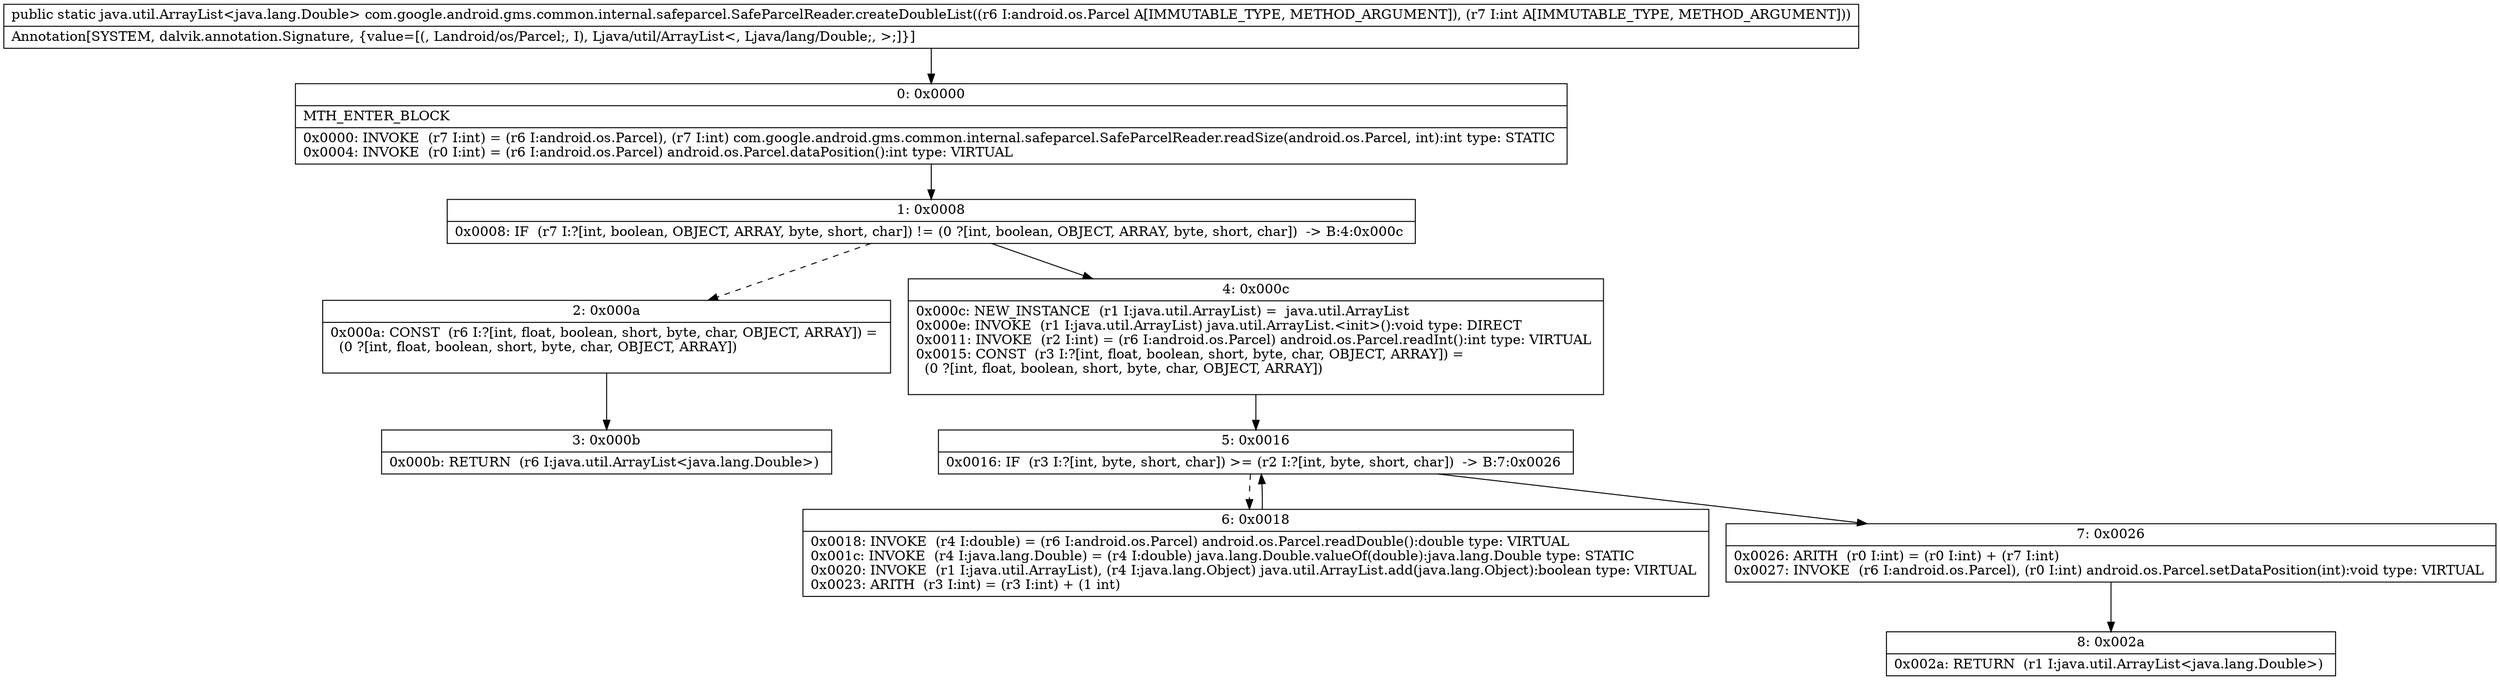 digraph "CFG forcom.google.android.gms.common.internal.safeparcel.SafeParcelReader.createDoubleList(Landroid\/os\/Parcel;I)Ljava\/util\/ArrayList;" {
Node_0 [shape=record,label="{0\:\ 0x0000|MTH_ENTER_BLOCK\l|0x0000: INVOKE  (r7 I:int) = (r6 I:android.os.Parcel), (r7 I:int) com.google.android.gms.common.internal.safeparcel.SafeParcelReader.readSize(android.os.Parcel, int):int type: STATIC \l0x0004: INVOKE  (r0 I:int) = (r6 I:android.os.Parcel) android.os.Parcel.dataPosition():int type: VIRTUAL \l}"];
Node_1 [shape=record,label="{1\:\ 0x0008|0x0008: IF  (r7 I:?[int, boolean, OBJECT, ARRAY, byte, short, char]) != (0 ?[int, boolean, OBJECT, ARRAY, byte, short, char])  \-\> B:4:0x000c \l}"];
Node_2 [shape=record,label="{2\:\ 0x000a|0x000a: CONST  (r6 I:?[int, float, boolean, short, byte, char, OBJECT, ARRAY]) = \l  (0 ?[int, float, boolean, short, byte, char, OBJECT, ARRAY])\l \l}"];
Node_3 [shape=record,label="{3\:\ 0x000b|0x000b: RETURN  (r6 I:java.util.ArrayList\<java.lang.Double\>) \l}"];
Node_4 [shape=record,label="{4\:\ 0x000c|0x000c: NEW_INSTANCE  (r1 I:java.util.ArrayList) =  java.util.ArrayList \l0x000e: INVOKE  (r1 I:java.util.ArrayList) java.util.ArrayList.\<init\>():void type: DIRECT \l0x0011: INVOKE  (r2 I:int) = (r6 I:android.os.Parcel) android.os.Parcel.readInt():int type: VIRTUAL \l0x0015: CONST  (r3 I:?[int, float, boolean, short, byte, char, OBJECT, ARRAY]) = \l  (0 ?[int, float, boolean, short, byte, char, OBJECT, ARRAY])\l \l}"];
Node_5 [shape=record,label="{5\:\ 0x0016|0x0016: IF  (r3 I:?[int, byte, short, char]) \>= (r2 I:?[int, byte, short, char])  \-\> B:7:0x0026 \l}"];
Node_6 [shape=record,label="{6\:\ 0x0018|0x0018: INVOKE  (r4 I:double) = (r6 I:android.os.Parcel) android.os.Parcel.readDouble():double type: VIRTUAL \l0x001c: INVOKE  (r4 I:java.lang.Double) = (r4 I:double) java.lang.Double.valueOf(double):java.lang.Double type: STATIC \l0x0020: INVOKE  (r1 I:java.util.ArrayList), (r4 I:java.lang.Object) java.util.ArrayList.add(java.lang.Object):boolean type: VIRTUAL \l0x0023: ARITH  (r3 I:int) = (r3 I:int) + (1 int) \l}"];
Node_7 [shape=record,label="{7\:\ 0x0026|0x0026: ARITH  (r0 I:int) = (r0 I:int) + (r7 I:int) \l0x0027: INVOKE  (r6 I:android.os.Parcel), (r0 I:int) android.os.Parcel.setDataPosition(int):void type: VIRTUAL \l}"];
Node_8 [shape=record,label="{8\:\ 0x002a|0x002a: RETURN  (r1 I:java.util.ArrayList\<java.lang.Double\>) \l}"];
MethodNode[shape=record,label="{public static java.util.ArrayList\<java.lang.Double\> com.google.android.gms.common.internal.safeparcel.SafeParcelReader.createDoubleList((r6 I:android.os.Parcel A[IMMUTABLE_TYPE, METHOD_ARGUMENT]), (r7 I:int A[IMMUTABLE_TYPE, METHOD_ARGUMENT]))  | Annotation[SYSTEM, dalvik.annotation.Signature, \{value=[(, Landroid\/os\/Parcel;, I), Ljava\/util\/ArrayList\<, Ljava\/lang\/Double;, \>;]\}]\l}"];
MethodNode -> Node_0;
Node_0 -> Node_1;
Node_1 -> Node_2[style=dashed];
Node_1 -> Node_4;
Node_2 -> Node_3;
Node_4 -> Node_5;
Node_5 -> Node_6[style=dashed];
Node_5 -> Node_7;
Node_6 -> Node_5;
Node_7 -> Node_8;
}

